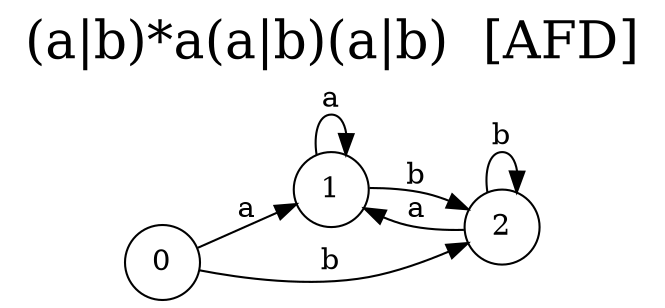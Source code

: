 digraph "Resultado Automata AFD" {
	label = "(a|b)*a(a|b)(a|b)  [AFD]"
	labelloc  =  t
	fontsize  = 25
	rankdir=LR size="8,5"
	node [shape=doublecircle]
	node [shape=circle]
	0
	node [shape=none]
	node [shape=circle]
	0 -> 1[label="a"]
	0 -> 2[label="b"]
	2 -> 1[label="a"]
	2 -> 2[label="b"]
	1 -> 1[label="a"]
	1 -> 2[label="b"]
}